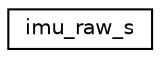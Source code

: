 digraph "Graphical Class Hierarchy"
{
 // LATEX_PDF_SIZE
  edge [fontname="Helvetica",fontsize="10",labelfontname="Helvetica",labelfontsize="10"];
  node [fontname="Helvetica",fontsize="10",shape=record];
  rankdir="LR";
  Node0 [label="imu_raw_s",height=0.2,width=0.4,color="black", fillcolor="white", style="filled",URL="$structimu__raw__s.html",tooltip=" "];
}

